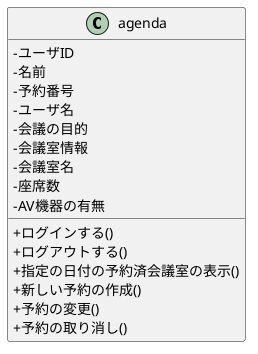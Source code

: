 @startuml .
skinparam classAttributeIconSize 0
class agenda {
-ユーザID
-名前
-予約番号
-ユーザ名
-会議の目的
-会議室情報
-会議室名
-座席数
-AV機器の有無
+ログインする()
+ログアウトする()
+指定の日付の予約済会議室の表示()
+新しい予約の作成()
+予約の変更()
+予約の取り消し()
}
@enduml
